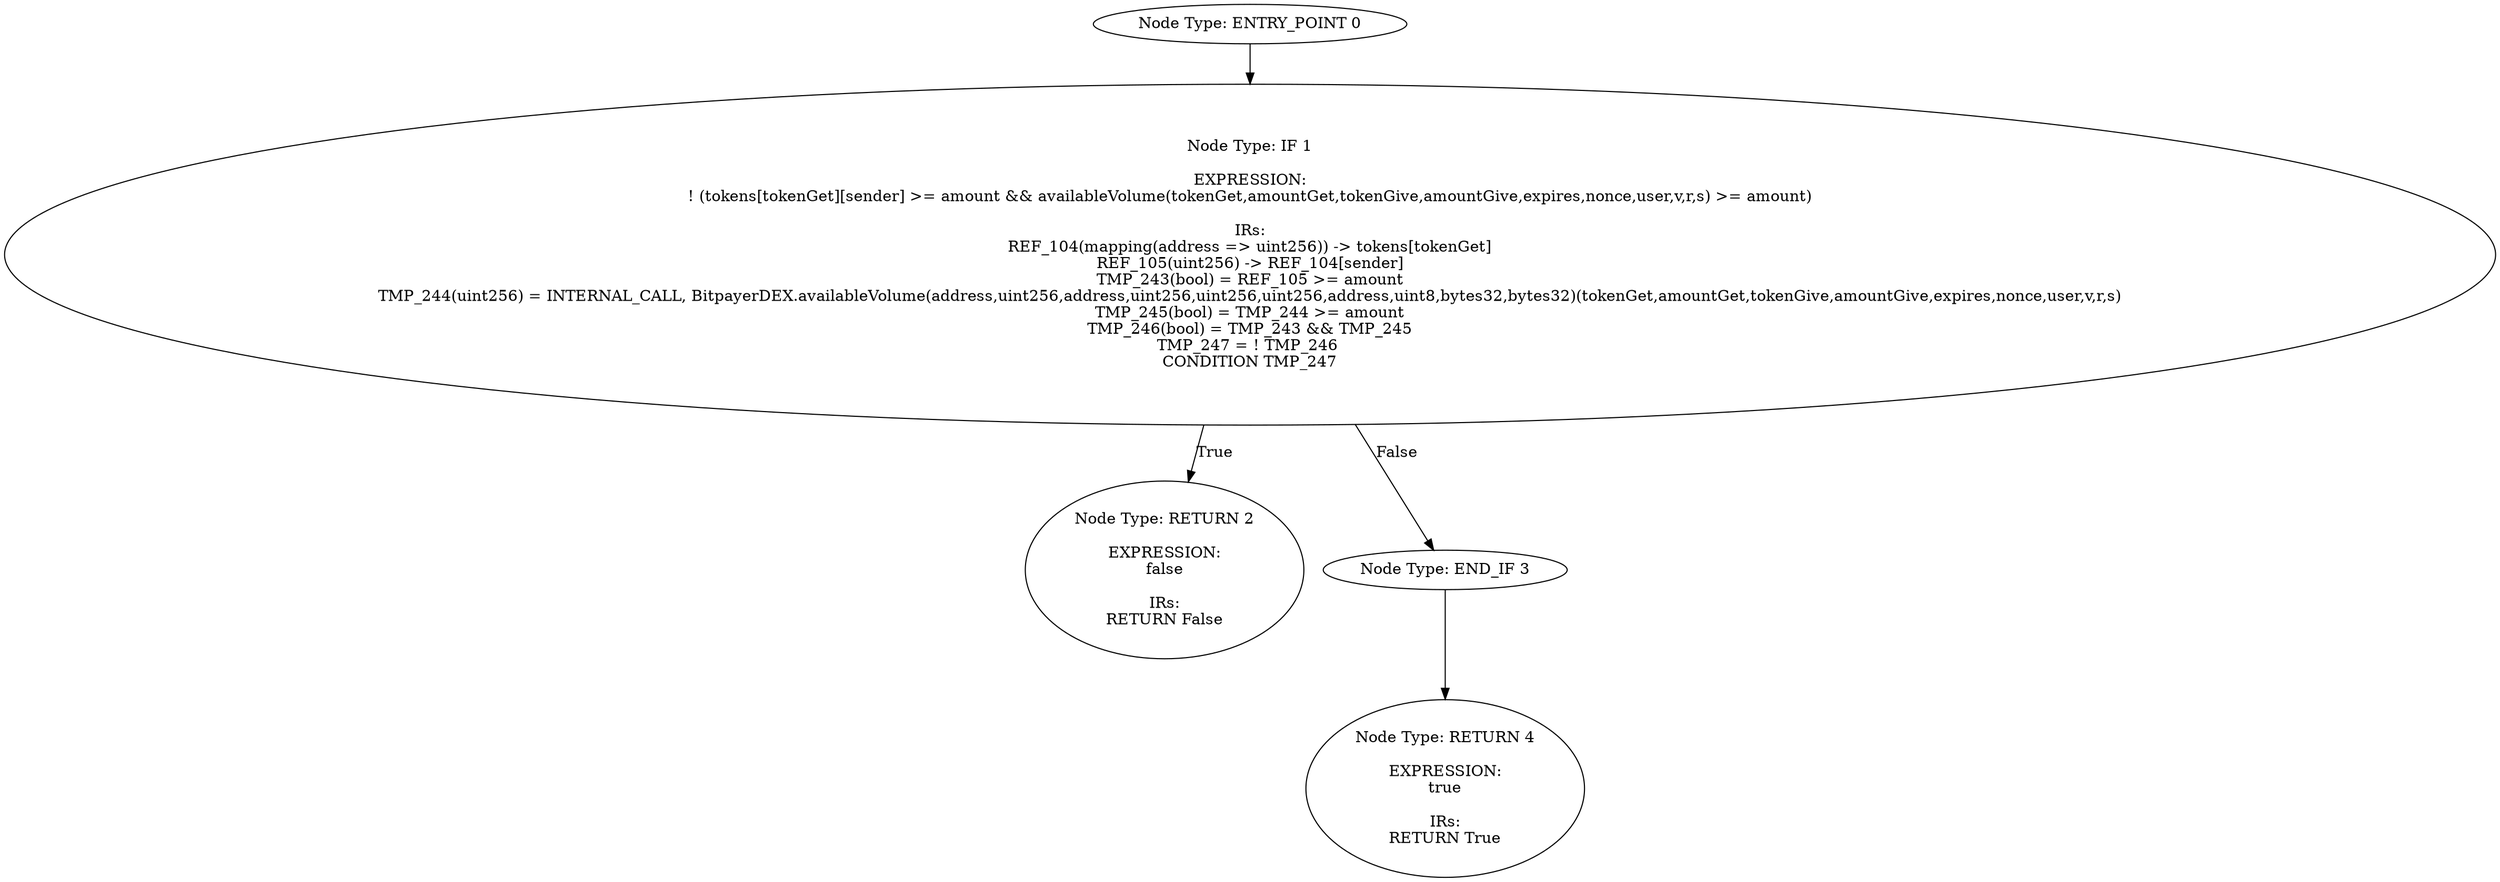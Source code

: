 digraph{
0[label="Node Type: ENTRY_POINT 0
"];
0->1;
1[label="Node Type: IF 1

EXPRESSION:
! (tokens[tokenGet][sender] >= amount && availableVolume(tokenGet,amountGet,tokenGive,amountGive,expires,nonce,user,v,r,s) >= amount)

IRs:
REF_104(mapping(address => uint256)) -> tokens[tokenGet]
REF_105(uint256) -> REF_104[sender]
TMP_243(bool) = REF_105 >= amount
TMP_244(uint256) = INTERNAL_CALL, BitpayerDEX.availableVolume(address,uint256,address,uint256,uint256,uint256,address,uint8,bytes32,bytes32)(tokenGet,amountGet,tokenGive,amountGive,expires,nonce,user,v,r,s)
TMP_245(bool) = TMP_244 >= amount
TMP_246(bool) = TMP_243 && TMP_245
TMP_247 = ! TMP_246 
CONDITION TMP_247"];
1->2[label="True"];
1->3[label="False"];
2[label="Node Type: RETURN 2

EXPRESSION:
false

IRs:
RETURN False"];
3[label="Node Type: END_IF 3
"];
3->4;
4[label="Node Type: RETURN 4

EXPRESSION:
true

IRs:
RETURN True"];
}
